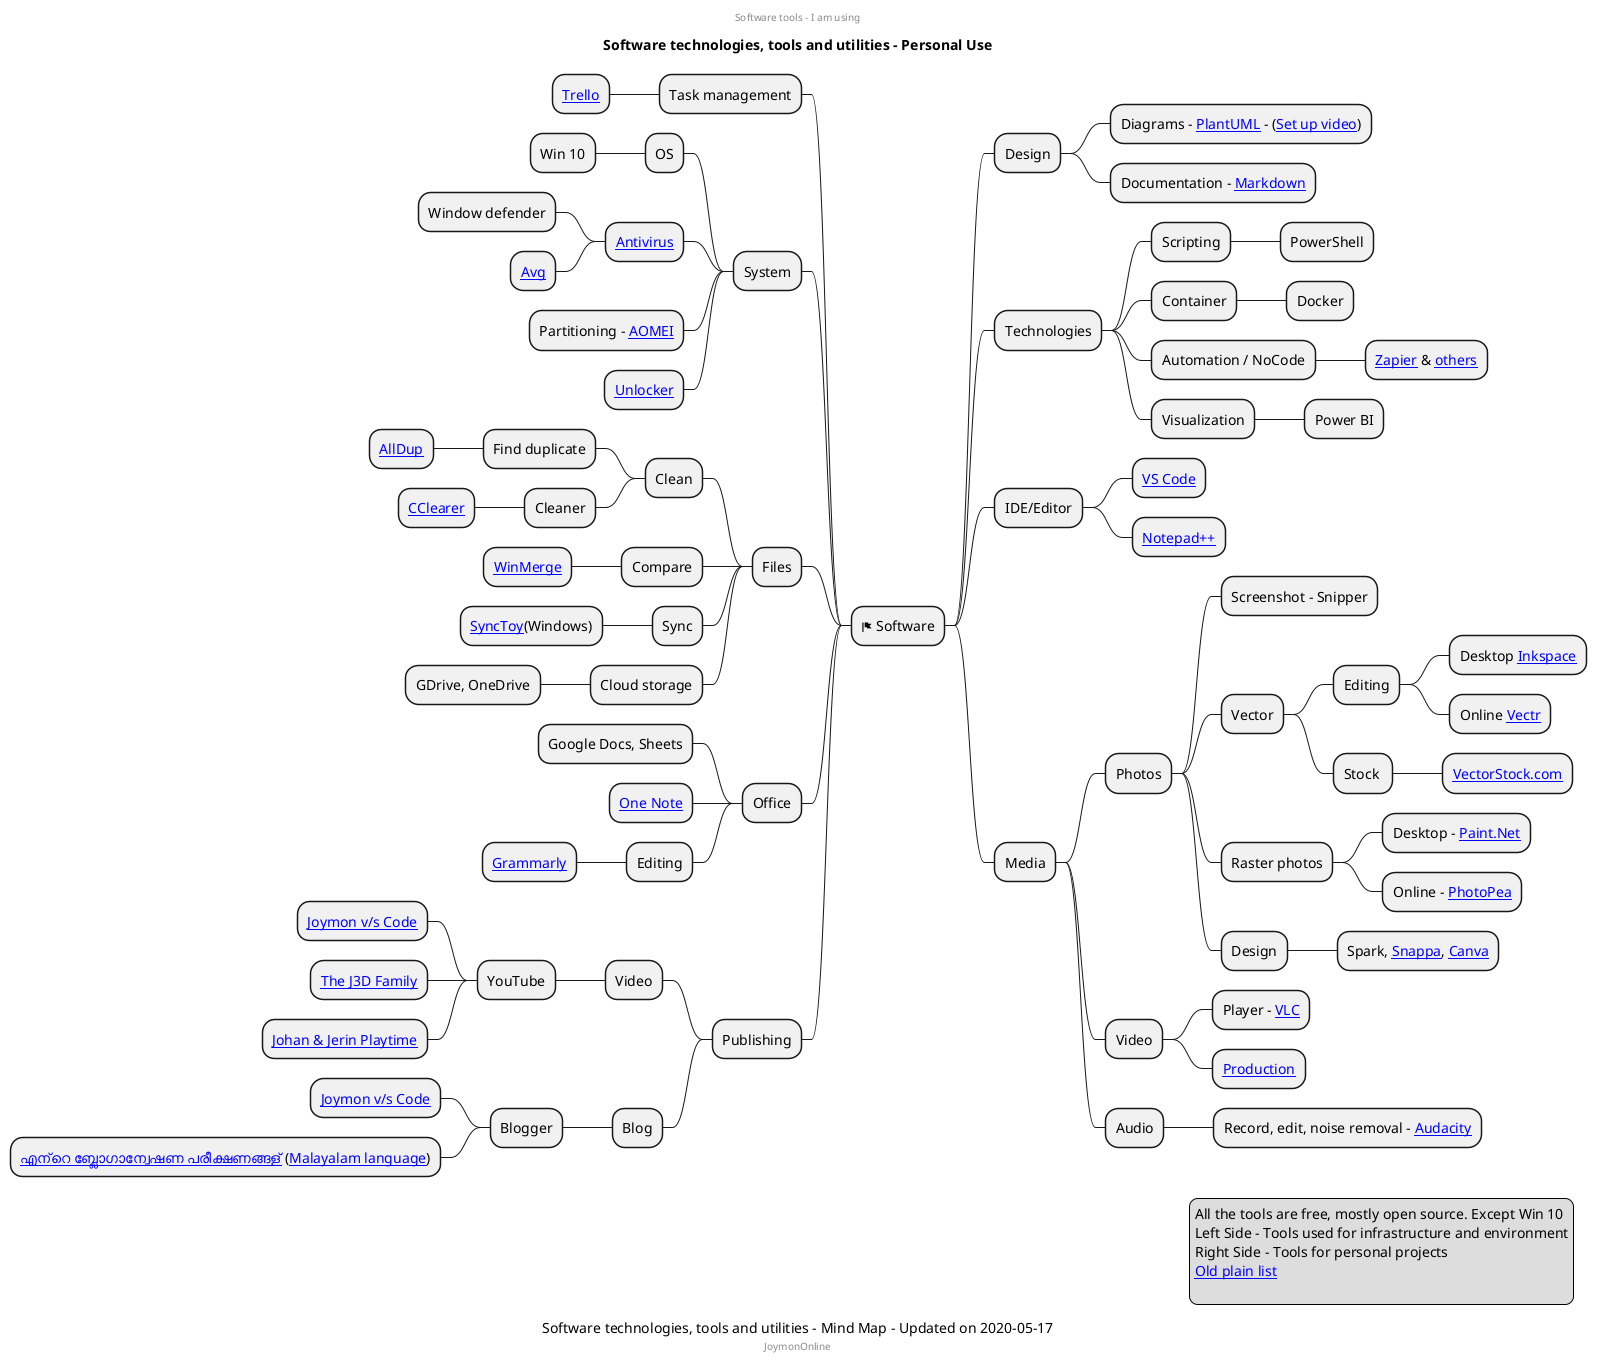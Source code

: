@startmindmap
center header
Software tools - I am using
endheader
title Software technologies, tools and utilities - Personal Use
caption Software technologies, tools and utilities - Mind Map - Updated on 2020-05-17
center footer JoymonOnline
* <&flag> Software
** Design
*** Diagrams - [[https://en.wikipedia.org/wiki/PlantUML PlantUML]] - ([[https://www.youtube.com/watch?v=Zt3Bj1HMJ8g Set up video]])
*** Documentation - [[https://en.wikipedia.org/wiki/Markdown Markdown]]
** Technologies
*** Scripting
**** PowerShell
*** Container
**** Docker
*** Automation / NoCode
**** [[https://zapier.com/home Zapier]] & [[https://gist.github.com/joymon/89aeb18bef588895426b46a54e2ba970 others]]
*** Visualization
**** Power BI
** IDE/Editor
*** [[https://code.visualstudio.com/ VS Code]]
*** [[https://notepad-plus-plus.org/ Notepad++]]

** Media
*** Photos
**** Screenshot - Snipper
**** Vector
***** Editing
****** Desktop [[https://inkscape.org/ Inkspace]]
****** Online [[https://vectr.com/ Vectr]]
***** Stock 
****** [[https://www.vectorstock.com/ VectorStock.com]]
**** Raster photos
***** Desktop - [[https://www.getpaint.net/ Paint.Net]]
***** Online - [[https://www.photopea.com/ PhotoPea]]
**** Design
***** Spark, [[https://snappa.com/ Snappa]], [[https://www.canva.com/ Canva]]
*** Video
**** Player - [[https://www.videolan.org/vlc/download-windows.html VLC]]
**** [[https://www.plantuml.com/plantuml/proxy?fmt=svg&cache=no&src=https://raw.githubusercontent.com/mind-maps/technology/master/media/video/publishing.puml Production]]
*** Audio
**** Record, edit, noise removal - [[https://www.audacityteam.org/download/ Audacity]]

left side

** Task management
*** [[https://trello.com/ Trello]]
** System
*** OS
**** Win 10
*** [[https://www.av-test.org/en/antivirus/home-windows/ Antivirus]]
**** Window defender
**** [[https://www.avg.com/ Avg]]
*** Partitioning - [[https://www.diskpart.com/free-partition-manager.html AOMEI]]
*** [[http://www.emptyloop.com/unlocker/ Unlocker]]
** Files
*** Clean
**** Find duplicate
***** [[http://www.alldup.info/en_download_alldup.php AllDup]]
**** Cleaner
***** [[https://www.ccleaner.com/ CClearer]]
*** Compare
**** [[https://winmerge.org/?lang=en WinMerge]]
*** Sync
**** [[https://www.microsoft.com/en-us/download/details.aspx?id=15155 SyncToy]](Windows)
*** Cloud storage
**** GDrive, OneDrive
** Office
*** Google Docs, Sheets
*** [[https://www.onenote.com/ One Note]]
*** Editing
**** [[https://app.grammarly.com/ Grammarly]]
** Publishing
*** Video
**** YouTube
***** [[https://www.youtube.com/channel/UC78wYrq_keVaDV8STReHRxg Joymon v/s Code]]
***** [[https://www.youtube.com/channel/UCzYqSifCwLYpmgRxvNo7BzA The J3D Family]]
***** [[https://www.youtube.com/channel/UC1D3Fy0L0aoI0OfUEZnWy5A Johan & Jerin Playtime]]
*** Blog
**** Blogger
***** [[https://joymonscode.blogspot.com/ Joymon v/s Code]]
***** [[https://joy-mon.blogspot.com/ എന്‍റെ ബ്ലോഗാന്വേഷണ പരീക്ഷണങ്ങള്‍]] ([[https://en.wikipedia.org/wiki/Malayalam Malayalam language]])

legend right
All the tools are free, mostly open source. Except Win 10
Left Side - Tools used for infrastructure and environment
Right Side - Tools for personal projects
[[https://joymonscode.blogspot.com/2017/05/toolbox-for-open-source-developers.html Old plain list]]
  
endlegend

@endmindmap